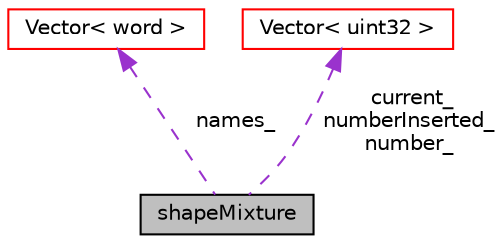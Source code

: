 digraph "shapeMixture"
{
 // LATEX_PDF_SIZE
  edge [fontname="Helvetica",fontsize="10",labelfontname="Helvetica",labelfontsize="10"];
  node [fontname="Helvetica",fontsize="10",shape=record];
  Node1 [label="shapeMixture",height=0.2,width=0.4,color="black", fillcolor="grey75", style="filled", fontcolor="black",tooltip="Defines a mixture of particles for particle insertion."];
  Node2 -> Node1 [dir="back",color="darkorchid3",fontsize="10",style="dashed",label=" names_" ,fontname="Helvetica"];
  Node2 [label="Vector\< word \>",height=0.2,width=0.4,color="red", fillcolor="white", style="filled",URL="$classpFlow_1_1Vector.html",tooltip=" "];
  Node4 -> Node1 [dir="back",color="darkorchid3",fontsize="10",style="dashed",label=" current_\nnumberInserted_\nnumber_" ,fontname="Helvetica"];
  Node4 [label="Vector\< uint32 \>",height=0.2,width=0.4,color="red", fillcolor="white", style="filled",URL="$classpFlow_1_1Vector.html",tooltip=" "];
}

